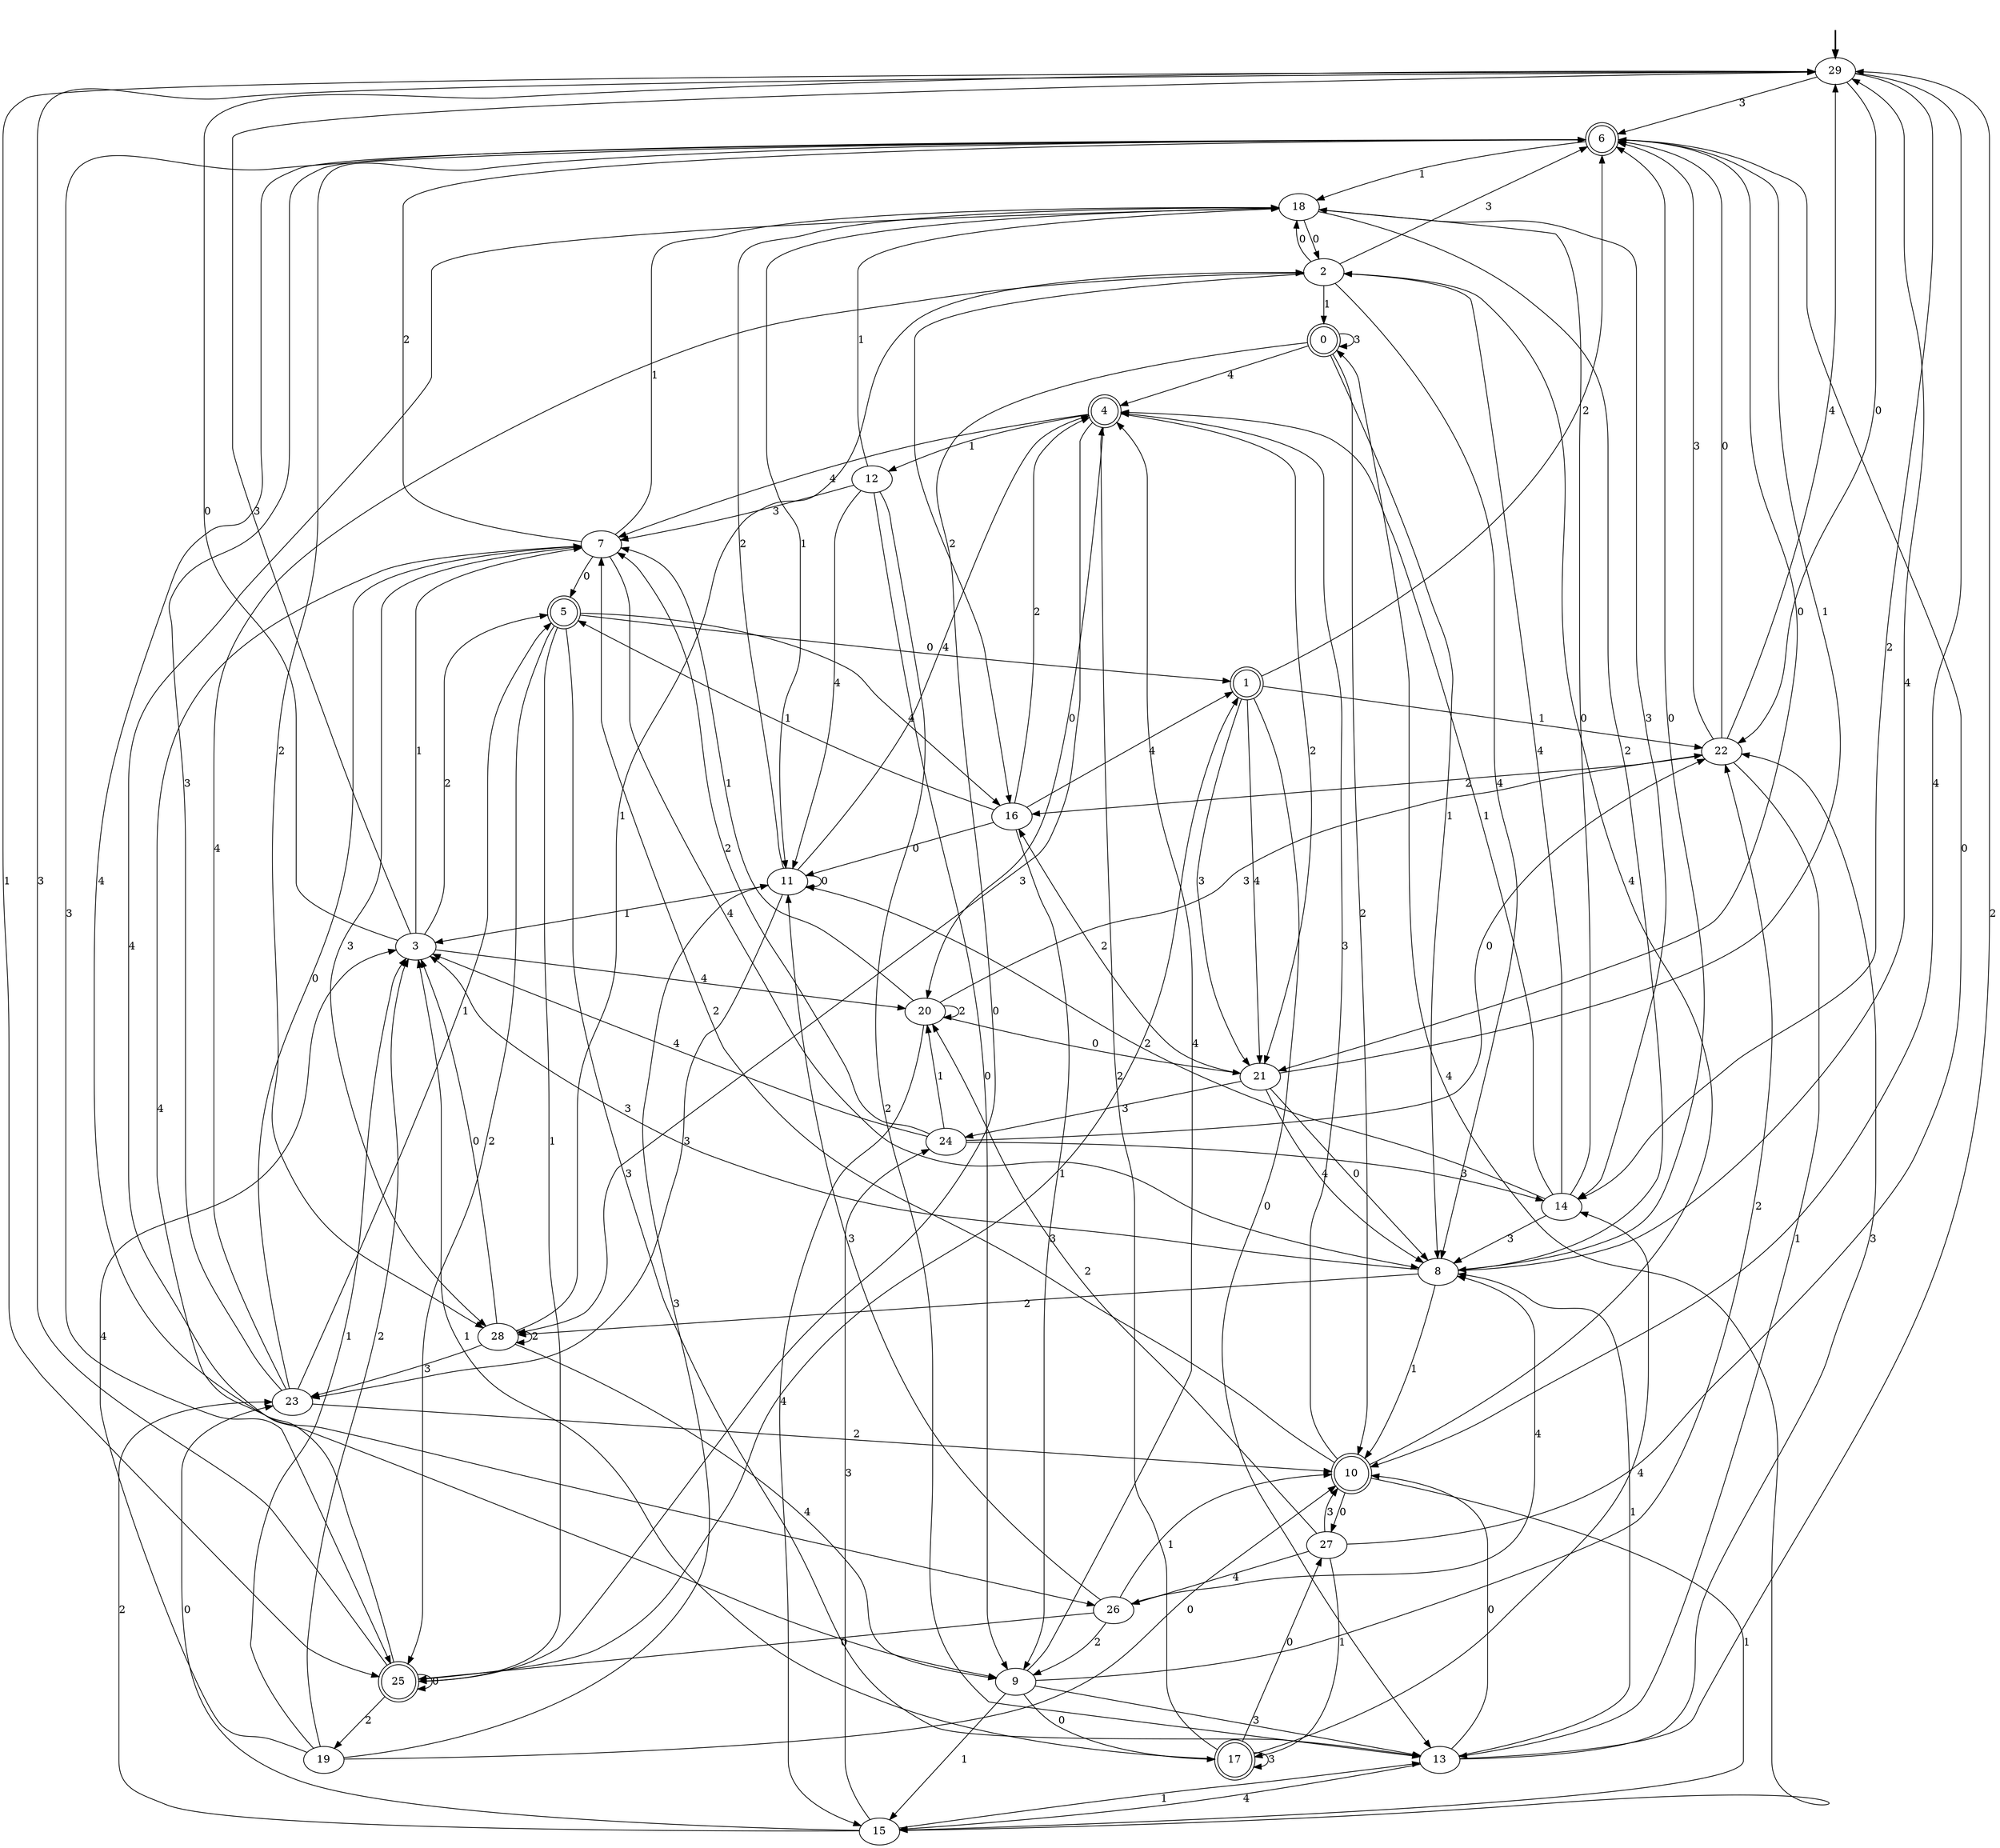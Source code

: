 digraph {
	fake [style=invisible]
	0 [shape=doublecircle]
	1 [shape=doublecircle]
	2
	3
	4 [shape=doublecircle]
	5 [shape=doublecircle]
	6 [shape=doublecircle]
	7
	8
	9
	10 [shape=doublecircle]
	11
	12
	13
	14
	15
	16
	17 [shape=doublecircle]
	18
	19
	20
	21
	22
	23
	24
	25 [shape=doublecircle]
	26
	27
	28
	29 [root=true]
	fake -> 29 [style=bold]
	13 -> 29 [label=2]
	27 -> 17 [label=1]
	29 -> 22 [label=0]
	15 -> 23 [label=2]
	11 -> 3 [label=1]
	8 -> 29 [label=4]
	10 -> 15 [label=1]
	10 -> 27 [label=0]
	25 -> 7 [label=4]
	5 -> 1 [label=0]
	7 -> 18 [label=1]
	5 -> 25 [label=1]
	20 -> 22 [label=3]
	21 -> 8 [label=0]
	6 -> 21 [label=0]
	5 -> 25 [label=2]
	2 -> 6 [label=3]
	3 -> 20 [label=4]
	19 -> 3 [label=2]
	25 -> 1 [label=1]
	3 -> 29 [label=3]
	6 -> 25 [label=3]
	14 -> 4 [label=1]
	29 -> 10 [label=4]
	1 -> 22 [label=1]
	20 -> 7 [label=1]
	1 -> 13 [label=0]
	7 -> 5 [label=0]
	22 -> 6 [label=3]
	28 -> 3 [label=0]
	18 -> 14 [label=3]
	4 -> 21 [label=2]
	20 -> 15 [label=4]
	28 -> 23 [label=3]
	25 -> 25 [label=0]
	10 -> 7 [label=2]
	14 -> 2 [label=4]
	26 -> 11 [label=3]
	9 -> 22 [label=2]
	12 -> 11 [label=4]
	21 -> 16 [label=2]
	16 -> 11 [label=0]
	4 -> 28 [label=3]
	3 -> 29 [label=0]
	14 -> 18 [label=0]
	0 -> 8 [label=1]
	12 -> 7 [label=3]
	26 -> 8 [label=4]
	17 -> 4 [label=2]
	9 -> 15 [label=1]
	18 -> 11 [label=1]
	26 -> 9 [label=2]
	29 -> 25 [label=1]
	21 -> 8 [label=4]
	17 -> 17 [label=3]
	11 -> 23 [label=3]
	15 -> 24 [label=3]
	23 -> 2 [label=4]
	9 -> 4 [label=4]
	11 -> 18 [label=2]
	15 -> 13 [label=1]
	9 -> 13 [label=3]
	17 -> 14 [label=4]
	0 -> 0 [label=3]
	6 -> 18 [label=1]
	7 -> 6 [label=2]
	6 -> 26 [label=4]
	23 -> 5 [label=1]
	2 -> 16 [label=2]
	27 -> 26 [label=4]
	2 -> 0 [label=1]
	25 -> 19 [label=2]
	12 -> 18 [label=1]
	14 -> 8 [label=3]
	2 -> 8 [label=4]
	3 -> 5 [label=2]
	16 -> 5 [label=1]
	26 -> 25 [label=0]
	5 -> 13 [label=3]
	18 -> 2 [label=0]
	5 -> 16 [label=4]
	21 -> 6 [label=1]
	19 -> 3 [label=4]
	15 -> 23 [label=0]
	18 -> 8 [label=2]
	27 -> 20 [label=2]
	20 -> 21 [label=0]
	13 -> 10 [label=0]
	19 -> 10 [label=0]
	13 -> 15 [label=4]
	3 -> 7 [label=1]
	17 -> 3 [label=1]
	15 -> 0 [label=4]
	19 -> 11 [label=3]
	28 -> 9 [label=4]
	18 -> 9 [label=4]
	22 -> 6 [label=0]
	17 -> 27 [label=0]
	22 -> 29 [label=4]
	0 -> 10 [label=2]
	1 -> 21 [label=3]
	12 -> 13 [label=2]
	20 -> 20 [label=2]
	0 -> 25 [label=0]
	24 -> 7 [label=2]
	26 -> 10 [label=1]
	8 -> 10 [label=1]
	24 -> 22 [label=0]
	21 -> 24 [label=3]
	12 -> 9 [label=0]
	8 -> 28 [label=2]
	23 -> 7 [label=0]
	25 -> 29 [label=3]
	4 -> 7 [label=4]
	29 -> 6 [label=3]
	8 -> 6 [label=0]
	0 -> 4 [label=4]
	6 -> 28 [label=2]
	16 -> 9 [label=3]
	24 -> 20 [label=1]
	16 -> 4 [label=2]
	7 -> 8 [label=4]
	14 -> 11 [label=2]
	19 -> 3 [label=1]
	10 -> 4 [label=3]
	11 -> 4 [label=4]
	9 -> 17 [label=0]
	4 -> 12 [label=1]
	24 -> 3 [label=4]
	11 -> 11 [label=0]
	1 -> 21 [label=4]
	8 -> 3 [label=3]
	28 -> 28 [label=2]
	23 -> 6 [label=3]
	13 -> 22 [label=3]
	7 -> 28 [label=3]
	13 -> 8 [label=1]
	29 -> 14 [label=2]
	27 -> 6 [label=0]
	22 -> 13 [label=1]
	23 -> 10 [label=2]
	1 -> 6 [label=2]
	24 -> 14 [label=3]
	27 -> 10 [label=3]
	28 -> 2 [label=1]
	2 -> 18 [label=0]
	4 -> 20 [label=0]
	16 -> 1 [label=4]
	22 -> 16 [label=2]
	10 -> 2 [label=4]
}
